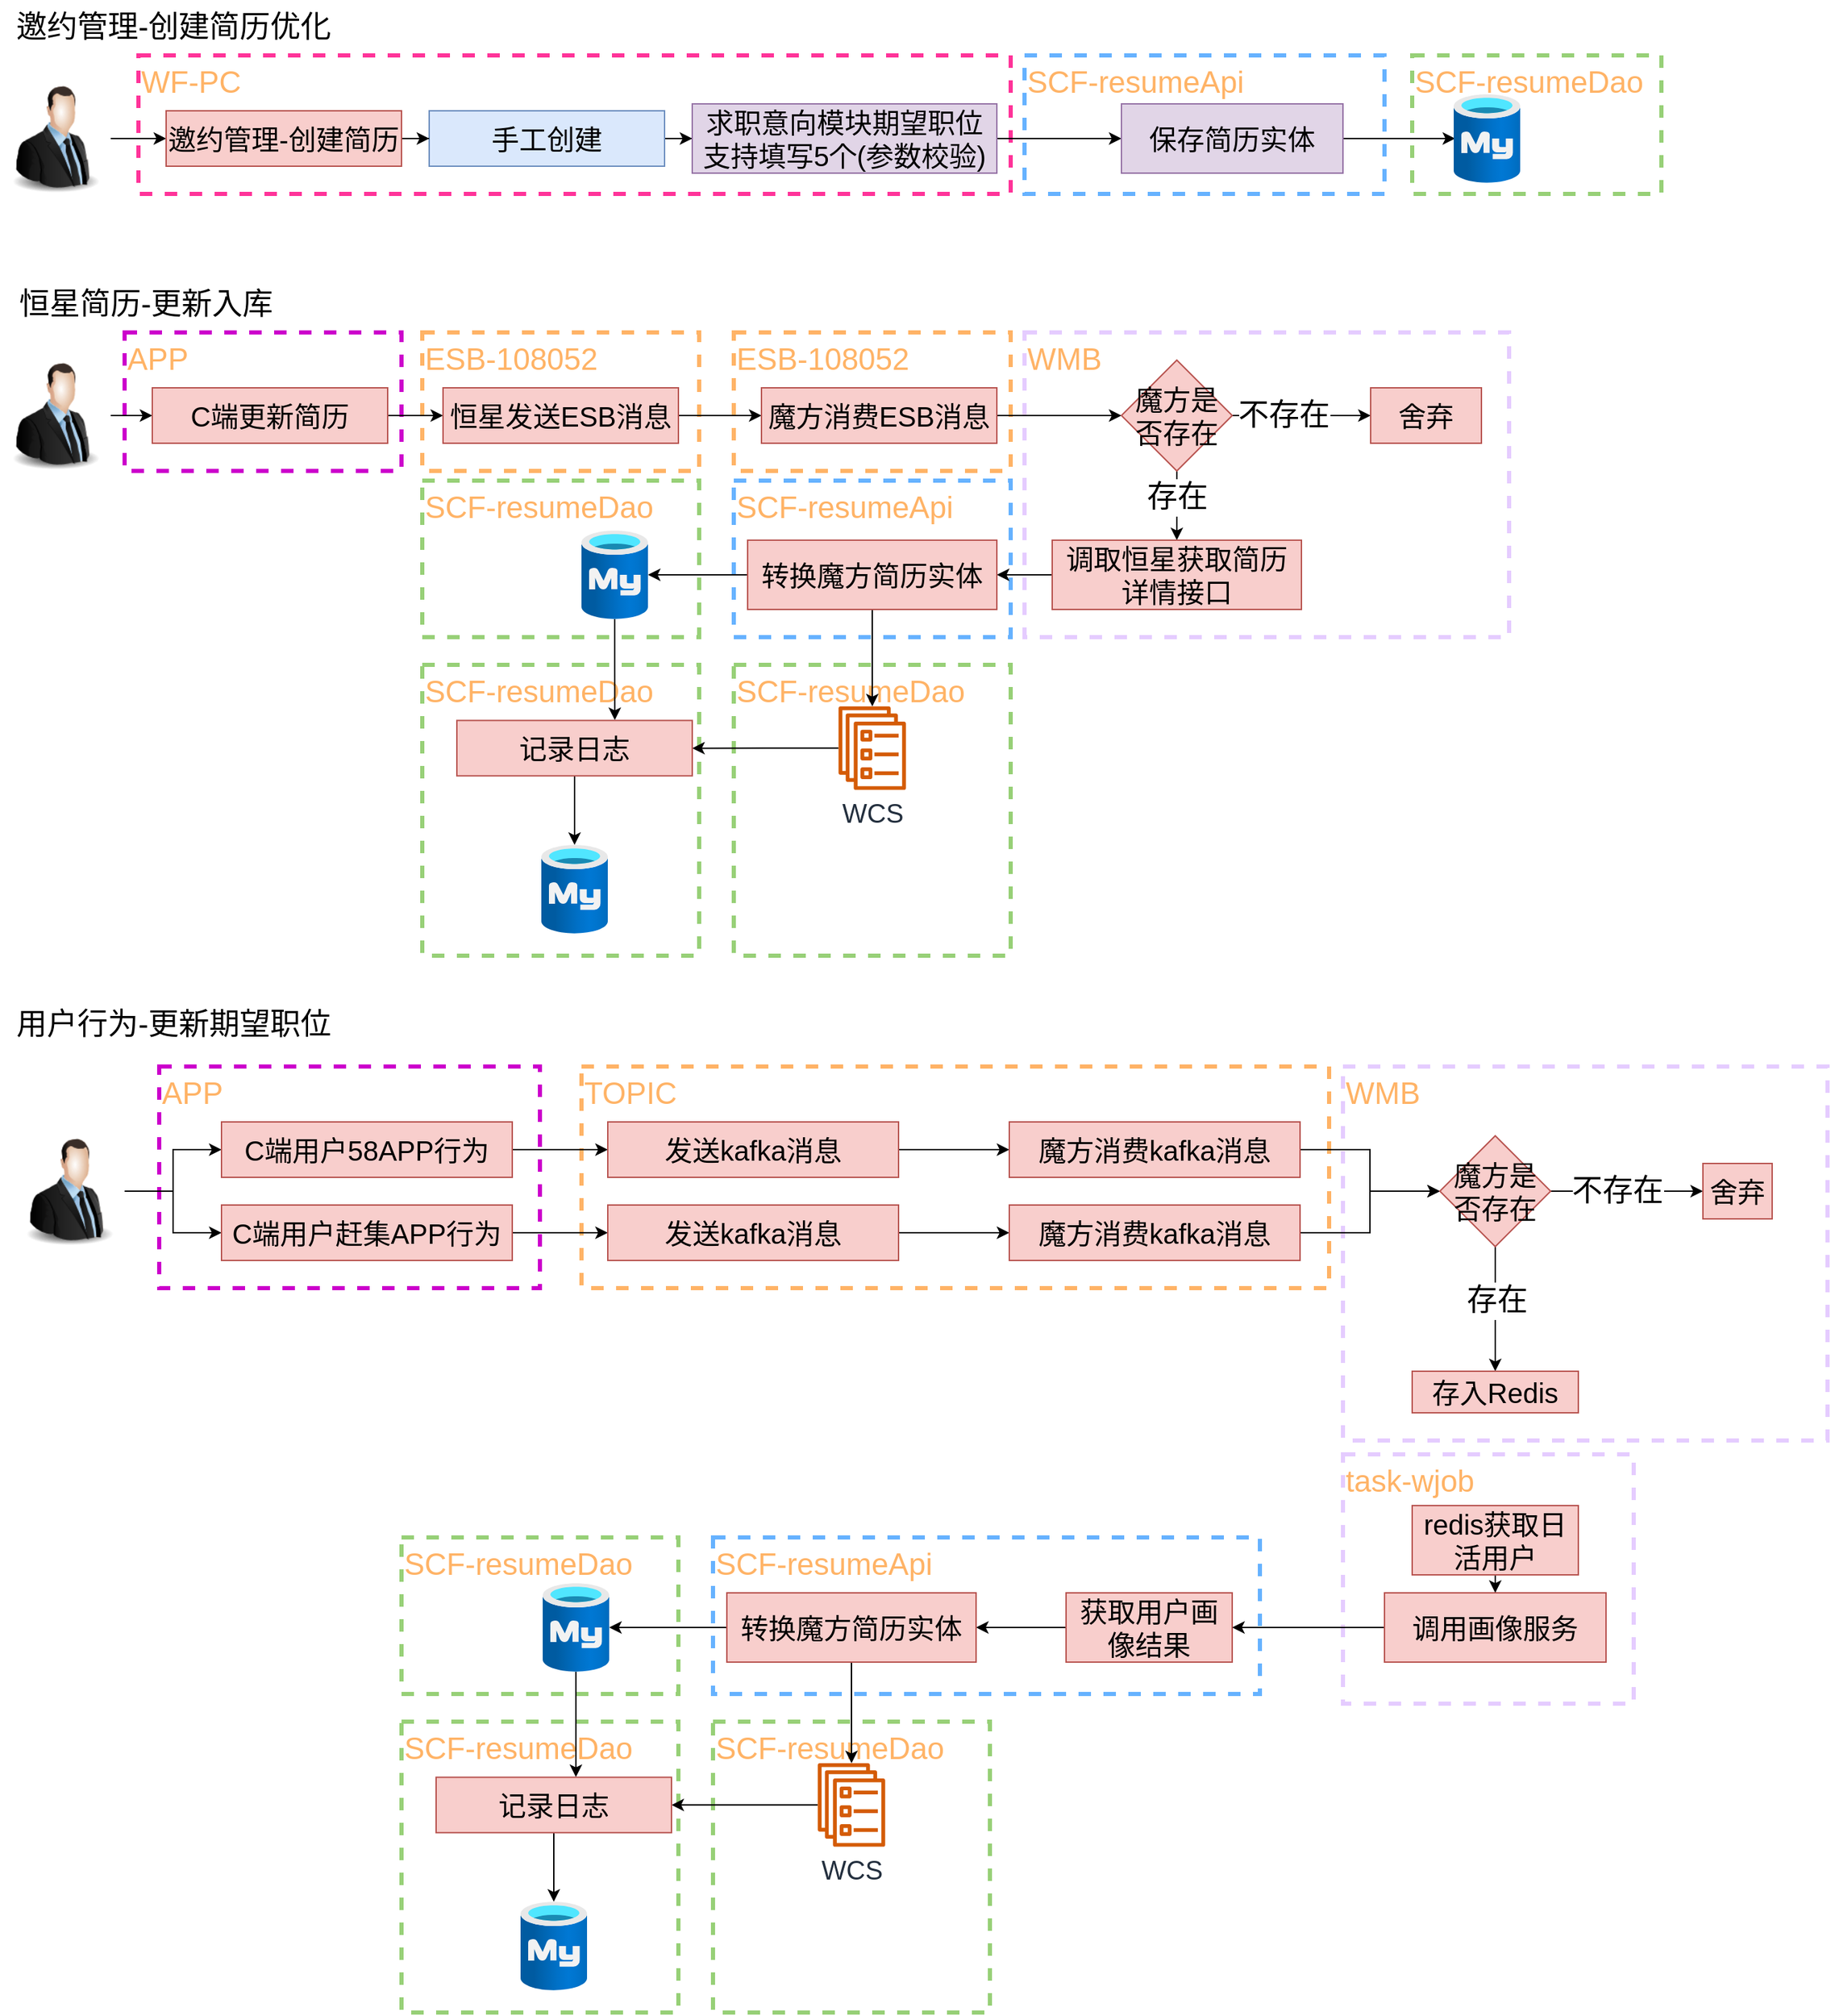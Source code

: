 <mxfile version="20.5.3" type="github">
  <diagram id="9VdMS6EmZsyXKviYvaVq" name="第 1 页">
    <mxGraphModel dx="2249" dy="1490" grid="1" gridSize="10" guides="1" tooltips="1" connect="1" arrows="1" fold="1" page="0" pageScale="1" pageWidth="827" pageHeight="1169" math="0" shadow="0">
      <root>
        <mxCell id="0" />
        <mxCell id="1" parent="0" />
        <mxCell id="s2QFNlOFIXtIQs9YiOlL-131" value="TOPIC" style="rounded=0;whiteSpace=wrap;html=1;dashed=1;strokeColor=#FFB366;align=left;verticalAlign=top;fontSize=22;fontColor=#FFB366;strokeWidth=3;" vertex="1" parent="1">
          <mxGeometry x="-300" y="90" width="540" height="160" as="geometry" />
        </mxCell>
        <mxCell id="s2QFNlOFIXtIQs9YiOlL-130" value="APP" style="rounded=0;whiteSpace=wrap;html=1;dashed=1;strokeColor=#CC00CC;align=left;verticalAlign=top;fontSize=22;fontColor=#FFB366;strokeWidth=3;" vertex="1" parent="1">
          <mxGeometry x="-605" y="90" width="275" height="160" as="geometry" />
        </mxCell>
        <mxCell id="s2QFNlOFIXtIQs9YiOlL-129" value="WMB" style="rounded=0;whiteSpace=wrap;html=1;dashed=1;strokeColor=#E5CCFF;align=left;verticalAlign=top;fontSize=22;fontColor=#FFB366;strokeWidth=3;" vertex="1" parent="1">
          <mxGeometry x="250" y="90" width="350" height="270" as="geometry" />
        </mxCell>
        <mxCell id="s2QFNlOFIXtIQs9YiOlL-128" value="SCF-resumeApi" style="rounded=0;whiteSpace=wrap;html=1;dashed=1;strokeColor=#66B2FF;align=left;verticalAlign=top;fontSize=22;fontColor=#FFB366;strokeWidth=3;" vertex="1" parent="1">
          <mxGeometry x="-205" y="430" width="395" height="113" as="geometry" />
        </mxCell>
        <mxCell id="s2QFNlOFIXtIQs9YiOlL-74" value="SCF-resumeDao" style="rounded=0;whiteSpace=wrap;html=1;dashed=1;strokeColor=#97D077;align=left;verticalAlign=top;fontSize=22;fontColor=#FFB366;strokeWidth=3;" vertex="1" parent="1">
          <mxGeometry x="-415" y="-200" width="200" height="210" as="geometry" />
        </mxCell>
        <mxCell id="s2QFNlOFIXtIQs9YiOlL-65" value="SCF-resumeDao" style="rounded=0;whiteSpace=wrap;html=1;dashed=1;strokeColor=#97D077;align=left;verticalAlign=top;fontSize=22;fontColor=#FFB366;strokeWidth=3;" vertex="1" parent="1">
          <mxGeometry x="-190" y="-200" width="200" height="210" as="geometry" />
        </mxCell>
        <mxCell id="s2QFNlOFIXtIQs9YiOlL-64" value="SCF-resumeDao" style="rounded=0;whiteSpace=wrap;html=1;dashed=1;strokeColor=#97D077;align=left;verticalAlign=top;fontSize=22;fontColor=#FFB366;strokeWidth=3;" vertex="1" parent="1">
          <mxGeometry x="-415" y="-333" width="200" height="113" as="geometry" />
        </mxCell>
        <mxCell id="s2QFNlOFIXtIQs9YiOlL-63" value="SCF-resumeApi" style="rounded=0;whiteSpace=wrap;html=1;dashed=1;strokeColor=#66B2FF;align=left;verticalAlign=top;fontSize=22;fontColor=#FFB366;strokeWidth=3;" vertex="1" parent="1">
          <mxGeometry x="-190" y="-333" width="200" height="113" as="geometry" />
        </mxCell>
        <mxCell id="s2QFNlOFIXtIQs9YiOlL-56" value="WMB" style="rounded=0;whiteSpace=wrap;html=1;dashed=1;strokeColor=#E5CCFF;align=left;verticalAlign=top;fontSize=22;fontColor=#FFB366;strokeWidth=3;" vertex="1" parent="1">
          <mxGeometry x="20" y="-440" width="350" height="220" as="geometry" />
        </mxCell>
        <mxCell id="s2QFNlOFIXtIQs9YiOlL-43" value="ESB-108052" style="rounded=0;whiteSpace=wrap;html=1;dashed=1;strokeColor=#FFB366;align=left;verticalAlign=top;fontSize=22;fontColor=#FFB366;strokeWidth=3;" vertex="1" parent="1">
          <mxGeometry x="-190" y="-440" width="200" height="100" as="geometry" />
        </mxCell>
        <mxCell id="s2QFNlOFIXtIQs9YiOlL-40" value="ESB-108052" style="rounded=0;whiteSpace=wrap;html=1;dashed=1;strokeColor=#FFB366;align=left;verticalAlign=top;fontSize=22;fontColor=#FFB366;strokeWidth=3;" vertex="1" parent="1">
          <mxGeometry x="-415" y="-440" width="200" height="100" as="geometry" />
        </mxCell>
        <mxCell id="s2QFNlOFIXtIQs9YiOlL-39" value="APP" style="rounded=0;whiteSpace=wrap;html=1;dashed=1;strokeColor=#CC00CC;align=left;verticalAlign=top;fontSize=22;fontColor=#FFB366;strokeWidth=3;" vertex="1" parent="1">
          <mxGeometry x="-630" y="-440" width="200" height="100" as="geometry" />
        </mxCell>
        <mxCell id="s2QFNlOFIXtIQs9YiOlL-30" value="SCF-resumeDao" style="rounded=0;whiteSpace=wrap;html=1;dashed=1;strokeColor=#97D077;align=left;verticalAlign=top;fontSize=22;fontColor=#FFB366;strokeWidth=3;" vertex="1" parent="1">
          <mxGeometry x="300" y="-640" width="180" height="100" as="geometry" />
        </mxCell>
        <mxCell id="s2QFNlOFIXtIQs9YiOlL-29" value="SCF-resumeApi" style="rounded=0;whiteSpace=wrap;html=1;dashed=1;strokeColor=#66B2FF;align=left;verticalAlign=top;fontSize=22;fontColor=#FFB366;strokeWidth=3;" vertex="1" parent="1">
          <mxGeometry x="20" y="-640" width="260" height="100" as="geometry" />
        </mxCell>
        <mxCell id="s2QFNlOFIXtIQs9YiOlL-21" value="WF-PC" style="rounded=0;whiteSpace=wrap;html=1;dashed=1;strokeColor=#FF3399;align=left;verticalAlign=top;fontSize=22;fontColor=#FFB366;strokeWidth=3;" vertex="1" parent="1">
          <mxGeometry x="-620" y="-640" width="630" height="100" as="geometry" />
        </mxCell>
        <mxCell id="s2QFNlOFIXtIQs9YiOlL-4" style="edgeStyle=orthogonalEdgeStyle;rounded=0;orthogonalLoop=1;jettySize=auto;html=1;fontSize=20;" edge="1" parent="1" source="s2QFNlOFIXtIQs9YiOlL-5" target="s2QFNlOFIXtIQs9YiOlL-9">
          <mxGeometry relative="1" as="geometry" />
        </mxCell>
        <mxCell id="s2QFNlOFIXtIQs9YiOlL-5" value="手工创建" style="rounded=0;whiteSpace=wrap;html=1;fontSize=20;fillColor=#dae8fc;strokeColor=#6c8ebf;" vertex="1" parent="1">
          <mxGeometry x="-410" y="-600" width="170" height="40" as="geometry" />
        </mxCell>
        <mxCell id="s2QFNlOFIXtIQs9YiOlL-24" value="" style="edgeStyle=orthogonalEdgeStyle;rounded=0;orthogonalLoop=1;jettySize=auto;html=1;fontSize=22;fontColor=#FFB366;" edge="1" parent="1" source="s2QFNlOFIXtIQs9YiOlL-9" target="s2QFNlOFIXtIQs9YiOlL-23">
          <mxGeometry relative="1" as="geometry" />
        </mxCell>
        <mxCell id="s2QFNlOFIXtIQs9YiOlL-9" value="求职意向模块期望职位支持填写5个(参数校验)" style="rounded=0;whiteSpace=wrap;html=1;fontSize=20;fillColor=#e1d5e7;strokeColor=#9673a6;" vertex="1" parent="1">
          <mxGeometry x="-220" y="-605" width="220" height="50" as="geometry" />
        </mxCell>
        <mxCell id="s2QFNlOFIXtIQs9YiOlL-10" style="edgeStyle=orthogonalEdgeStyle;rounded=0;orthogonalLoop=1;jettySize=auto;html=1;entryX=0;entryY=0.5;entryDx=0;entryDy=0;fontSize=20;" edge="1" parent="1" source="s2QFNlOFIXtIQs9YiOlL-12" target="s2QFNlOFIXtIQs9YiOlL-14">
          <mxGeometry relative="1" as="geometry" />
        </mxCell>
        <mxCell id="s2QFNlOFIXtIQs9YiOlL-12" value="" style="image;html=1;image=img/lib/clip_art/people/Suit_Man_128x128.png;fontSize=20;" vertex="1" parent="1">
          <mxGeometry x="-720" y="-620" width="80" height="80" as="geometry" />
        </mxCell>
        <mxCell id="s2QFNlOFIXtIQs9YiOlL-13" style="edgeStyle=orthogonalEdgeStyle;rounded=0;orthogonalLoop=1;jettySize=auto;html=1;entryX=0;entryY=0.5;entryDx=0;entryDy=0;fontSize=20;" edge="1" parent="1" source="s2QFNlOFIXtIQs9YiOlL-14" target="s2QFNlOFIXtIQs9YiOlL-5">
          <mxGeometry relative="1" as="geometry" />
        </mxCell>
        <mxCell id="s2QFNlOFIXtIQs9YiOlL-14" value="邀约管理-创建简历" style="rounded=0;whiteSpace=wrap;html=1;fontSize=20;fillColor=#f8cecc;strokeColor=#b85450;" vertex="1" parent="1">
          <mxGeometry x="-600" y="-600" width="170" height="40" as="geometry" />
        </mxCell>
        <mxCell id="s2QFNlOFIXtIQs9YiOlL-28" style="edgeStyle=orthogonalEdgeStyle;rounded=0;orthogonalLoop=1;jettySize=auto;html=1;entryX=0.021;entryY=0.5;entryDx=0;entryDy=0;entryPerimeter=0;fontSize=22;fontColor=#FFB366;" edge="1" parent="1" source="s2QFNlOFIXtIQs9YiOlL-23" target="s2QFNlOFIXtIQs9YiOlL-27">
          <mxGeometry relative="1" as="geometry" />
        </mxCell>
        <mxCell id="s2QFNlOFIXtIQs9YiOlL-23" value="保存简历实体" style="rounded=0;whiteSpace=wrap;html=1;fontSize=20;fillColor=#e1d5e7;strokeColor=#9673a6;" vertex="1" parent="1">
          <mxGeometry x="90" y="-605" width="160" height="50" as="geometry" />
        </mxCell>
        <mxCell id="s2QFNlOFIXtIQs9YiOlL-27" value="" style="aspect=fixed;html=1;points=[];align=center;image;fontSize=12;image=img/lib/azure2/databases/Azure_Database_MySQL_Server.svg;dashed=1;strokeColor=#FFB366;fontColor=#FFB366;" vertex="1" parent="1">
          <mxGeometry x="330" y="-612" width="48" height="64" as="geometry" />
        </mxCell>
        <mxCell id="s2QFNlOFIXtIQs9YiOlL-31" value="&lt;font color=&quot;#000000&quot;&gt;邀约管理-创建简历优化&lt;/font&gt;" style="text;html=1;align=center;verticalAlign=middle;resizable=0;points=[];autosize=1;strokeColor=none;fillColor=none;fontSize=22;fontColor=#FFB366;" vertex="1" parent="1">
          <mxGeometry x="-720" y="-680" width="250" height="40" as="geometry" />
        </mxCell>
        <mxCell id="s2QFNlOFIXtIQs9YiOlL-32" value="&lt;font color=&quot;#000000&quot;&gt;恒星简历-更新入库&lt;/font&gt;" style="text;html=1;align=center;verticalAlign=middle;resizable=0;points=[];autosize=1;strokeColor=none;fillColor=none;fontSize=22;fontColor=#FFB366;" vertex="1" parent="1">
          <mxGeometry x="-720" y="-480" width="210" height="40" as="geometry" />
        </mxCell>
        <mxCell id="s2QFNlOFIXtIQs9YiOlL-35" style="edgeStyle=orthogonalEdgeStyle;rounded=0;orthogonalLoop=1;jettySize=auto;html=1;entryX=0;entryY=0.5;entryDx=0;entryDy=0;fontSize=22;fontColor=#000000;" edge="1" parent="1" source="s2QFNlOFIXtIQs9YiOlL-33" target="s2QFNlOFIXtIQs9YiOlL-34">
          <mxGeometry relative="1" as="geometry" />
        </mxCell>
        <mxCell id="s2QFNlOFIXtIQs9YiOlL-33" value="" style="image;html=1;image=img/lib/clip_art/people/Suit_Man_128x128.png;fontSize=20;" vertex="1" parent="1">
          <mxGeometry x="-720" y="-420" width="80" height="80" as="geometry" />
        </mxCell>
        <mxCell id="s2QFNlOFIXtIQs9YiOlL-38" value="" style="edgeStyle=orthogonalEdgeStyle;rounded=0;orthogonalLoop=1;jettySize=auto;html=1;fontSize=22;fontColor=#000000;" edge="1" parent="1" source="s2QFNlOFIXtIQs9YiOlL-34" target="s2QFNlOFIXtIQs9YiOlL-37">
          <mxGeometry relative="1" as="geometry" />
        </mxCell>
        <mxCell id="s2QFNlOFIXtIQs9YiOlL-34" value="C端更新简历" style="rounded=0;whiteSpace=wrap;html=1;fontSize=20;fillColor=#f8cecc;strokeColor=#b85450;" vertex="1" parent="1">
          <mxGeometry x="-610" y="-400" width="170" height="40" as="geometry" />
        </mxCell>
        <mxCell id="s2QFNlOFIXtIQs9YiOlL-42" value="" style="edgeStyle=orthogonalEdgeStyle;rounded=0;orthogonalLoop=1;jettySize=auto;html=1;fontSize=22;fontColor=#000000;" edge="1" parent="1" source="s2QFNlOFIXtIQs9YiOlL-37" target="s2QFNlOFIXtIQs9YiOlL-41">
          <mxGeometry relative="1" as="geometry" />
        </mxCell>
        <mxCell id="s2QFNlOFIXtIQs9YiOlL-37" value="恒星发送ESB消息" style="rounded=0;whiteSpace=wrap;html=1;fontSize=20;fillColor=#f8cecc;strokeColor=#b85450;" vertex="1" parent="1">
          <mxGeometry x="-400" y="-400" width="170" height="40" as="geometry" />
        </mxCell>
        <mxCell id="s2QFNlOFIXtIQs9YiOlL-49" value="" style="edgeStyle=orthogonalEdgeStyle;rounded=0;orthogonalLoop=1;jettySize=auto;html=1;fontSize=22;fontColor=#000000;" edge="1" parent="1" source="s2QFNlOFIXtIQs9YiOlL-41" target="s2QFNlOFIXtIQs9YiOlL-48">
          <mxGeometry relative="1" as="geometry" />
        </mxCell>
        <mxCell id="s2QFNlOFIXtIQs9YiOlL-41" value="魔方消费ESB消息" style="rounded=0;whiteSpace=wrap;html=1;fontSize=20;fillColor=#f8cecc;strokeColor=#b85450;" vertex="1" parent="1">
          <mxGeometry x="-170" y="-400" width="170" height="40" as="geometry" />
        </mxCell>
        <mxCell id="s2QFNlOFIXtIQs9YiOlL-51" value="" style="edgeStyle=orthogonalEdgeStyle;rounded=0;orthogonalLoop=1;jettySize=auto;html=1;fontSize=22;fontColor=#000000;" edge="1" parent="1" source="s2QFNlOFIXtIQs9YiOlL-48" target="s2QFNlOFIXtIQs9YiOlL-50">
          <mxGeometry relative="1" as="geometry" />
        </mxCell>
        <mxCell id="s2QFNlOFIXtIQs9YiOlL-52" value="存在" style="edgeLabel;html=1;align=center;verticalAlign=middle;resizable=0;points=[];fontSize=22;fontColor=#000000;" vertex="1" connectable="0" parent="s2QFNlOFIXtIQs9YiOlL-51">
          <mxGeometry x="-0.267" relative="1" as="geometry">
            <mxPoint as="offset" />
          </mxGeometry>
        </mxCell>
        <mxCell id="s2QFNlOFIXtIQs9YiOlL-54" value="" style="edgeStyle=orthogonalEdgeStyle;rounded=0;orthogonalLoop=1;jettySize=auto;html=1;fontSize=22;fontColor=#000000;" edge="1" parent="1" source="s2QFNlOFIXtIQs9YiOlL-48" target="s2QFNlOFIXtIQs9YiOlL-53">
          <mxGeometry relative="1" as="geometry" />
        </mxCell>
        <mxCell id="s2QFNlOFIXtIQs9YiOlL-55" value="不存在" style="edgeLabel;html=1;align=center;verticalAlign=middle;resizable=0;points=[];fontSize=22;fontColor=#000000;" vertex="1" connectable="0" parent="s2QFNlOFIXtIQs9YiOlL-54">
          <mxGeometry x="-0.267" relative="1" as="geometry">
            <mxPoint as="offset" />
          </mxGeometry>
        </mxCell>
        <mxCell id="s2QFNlOFIXtIQs9YiOlL-48" value="魔方是否存在" style="rhombus;whiteSpace=wrap;html=1;fontSize=20;fillColor=#f8cecc;strokeColor=#b85450;rounded=0;" vertex="1" parent="1">
          <mxGeometry x="90" y="-420" width="80" height="80" as="geometry" />
        </mxCell>
        <mxCell id="s2QFNlOFIXtIQs9YiOlL-58" value="" style="edgeStyle=orthogonalEdgeStyle;rounded=0;orthogonalLoop=1;jettySize=auto;html=1;fontSize=22;fontColor=#000000;" edge="1" parent="1" source="s2QFNlOFIXtIQs9YiOlL-50" target="s2QFNlOFIXtIQs9YiOlL-57">
          <mxGeometry relative="1" as="geometry" />
        </mxCell>
        <mxCell id="s2QFNlOFIXtIQs9YiOlL-50" value="调取恒星获取简历详情接口" style="whiteSpace=wrap;html=1;fontSize=20;fillColor=#f8cecc;strokeColor=#b85450;rounded=0;" vertex="1" parent="1">
          <mxGeometry x="40" y="-290" width="180" height="50" as="geometry" />
        </mxCell>
        <mxCell id="s2QFNlOFIXtIQs9YiOlL-53" value="舍弃" style="whiteSpace=wrap;html=1;fontSize=20;fillColor=#f8cecc;strokeColor=#b85450;rounded=0;" vertex="1" parent="1">
          <mxGeometry x="270" y="-400" width="80" height="40" as="geometry" />
        </mxCell>
        <mxCell id="s2QFNlOFIXtIQs9YiOlL-60" style="edgeStyle=orthogonalEdgeStyle;rounded=0;orthogonalLoop=1;jettySize=auto;html=1;fontSize=22;fontColor=#000000;" edge="1" parent="1" source="s2QFNlOFIXtIQs9YiOlL-57" target="s2QFNlOFIXtIQs9YiOlL-59">
          <mxGeometry relative="1" as="geometry" />
        </mxCell>
        <mxCell id="s2QFNlOFIXtIQs9YiOlL-62" style="edgeStyle=orthogonalEdgeStyle;rounded=0;orthogonalLoop=1;jettySize=auto;html=1;fontSize=22;fontColor=#000000;" edge="1" parent="1" source="s2QFNlOFIXtIQs9YiOlL-57" target="s2QFNlOFIXtIQs9YiOlL-61">
          <mxGeometry relative="1" as="geometry" />
        </mxCell>
        <mxCell id="s2QFNlOFIXtIQs9YiOlL-57" value="转换魔方简历实体" style="whiteSpace=wrap;html=1;fontSize=20;fillColor=#f8cecc;strokeColor=#b85450;rounded=0;" vertex="1" parent="1">
          <mxGeometry x="-180" y="-290" width="180" height="50" as="geometry" />
        </mxCell>
        <mxCell id="s2QFNlOFIXtIQs9YiOlL-72" style="edgeStyle=orthogonalEdgeStyle;rounded=0;orthogonalLoop=1;jettySize=auto;html=1;entryX=0.671;entryY=-0.008;entryDx=0;entryDy=0;entryPerimeter=0;fontSize=22;fontColor=#000000;" edge="1" parent="1" source="s2QFNlOFIXtIQs9YiOlL-59" target="s2QFNlOFIXtIQs9YiOlL-71">
          <mxGeometry relative="1" as="geometry" />
        </mxCell>
        <mxCell id="s2QFNlOFIXtIQs9YiOlL-59" value="" style="aspect=fixed;html=1;points=[];align=center;image;fontSize=12;image=img/lib/azure2/databases/Azure_Database_MySQL_Server.svg;dashed=1;strokeColor=#FFB366;fontColor=#000000;" vertex="1" parent="1">
          <mxGeometry x="-300" y="-297" width="48" height="64" as="geometry" />
        </mxCell>
        <mxCell id="s2QFNlOFIXtIQs9YiOlL-73" style="edgeStyle=orthogonalEdgeStyle;rounded=0;orthogonalLoop=1;jettySize=auto;html=1;fontSize=22;fontColor=#000000;" edge="1" parent="1" source="s2QFNlOFIXtIQs9YiOlL-61" target="s2QFNlOFIXtIQs9YiOlL-71">
          <mxGeometry relative="1" as="geometry" />
        </mxCell>
        <mxCell id="s2QFNlOFIXtIQs9YiOlL-61" value="&lt;span style=&quot;font-size: 19px;&quot;&gt;WCS&lt;/span&gt;" style="sketch=0;outlineConnect=0;fontColor=#232F3E;gradientColor=none;fillColor=#D45B07;strokeColor=none;dashed=0;verticalLabelPosition=bottom;verticalAlign=top;align=center;html=1;fontSize=12;fontStyle=0;aspect=fixed;pointerEvents=1;shape=mxgraph.aws4.ecs_service;" vertex="1" parent="1">
          <mxGeometry x="-114.5" y="-170.0" width="49" height="60.31" as="geometry" />
        </mxCell>
        <mxCell id="s2QFNlOFIXtIQs9YiOlL-76" style="edgeStyle=orthogonalEdgeStyle;rounded=0;orthogonalLoop=1;jettySize=auto;html=1;fontSize=22;fontColor=#000000;" edge="1" parent="1" source="s2QFNlOFIXtIQs9YiOlL-71" target="s2QFNlOFIXtIQs9YiOlL-75">
          <mxGeometry relative="1" as="geometry" />
        </mxCell>
        <mxCell id="s2QFNlOFIXtIQs9YiOlL-71" value="记录日志" style="rounded=0;whiteSpace=wrap;html=1;fontSize=20;fillColor=#f8cecc;strokeColor=#b85450;" vertex="1" parent="1">
          <mxGeometry x="-390" y="-159.84" width="170" height="40" as="geometry" />
        </mxCell>
        <mxCell id="s2QFNlOFIXtIQs9YiOlL-75" value="" style="aspect=fixed;html=1;points=[];align=center;image;fontSize=12;image=img/lib/azure2/databases/Azure_Database_MySQL_Server.svg;dashed=1;strokeColor=#FFB366;fontColor=#000000;" vertex="1" parent="1">
          <mxGeometry x="-329" y="-70" width="48" height="64" as="geometry" />
        </mxCell>
        <mxCell id="s2QFNlOFIXtIQs9YiOlL-77" value="&lt;font color=&quot;#000000&quot;&gt;用户行为-更新期望职位&lt;/font&gt;" style="text;html=1;align=center;verticalAlign=middle;resizable=0;points=[];autosize=1;strokeColor=none;fillColor=none;fontSize=22;fontColor=#FFB366;" vertex="1" parent="1">
          <mxGeometry x="-720" y="40" width="250" height="40" as="geometry" />
        </mxCell>
        <mxCell id="s2QFNlOFIXtIQs9YiOlL-80" style="edgeStyle=orthogonalEdgeStyle;rounded=0;orthogonalLoop=1;jettySize=auto;html=1;fontSize=22;fontColor=#000000;" edge="1" parent="1" source="s2QFNlOFIXtIQs9YiOlL-78" target="s2QFNlOFIXtIQs9YiOlL-79">
          <mxGeometry relative="1" as="geometry" />
        </mxCell>
        <mxCell id="s2QFNlOFIXtIQs9YiOlL-85" style="edgeStyle=orthogonalEdgeStyle;rounded=0;orthogonalLoop=1;jettySize=auto;html=1;entryX=0;entryY=0.5;entryDx=0;entryDy=0;fontSize=22;fontColor=#000000;" edge="1" parent="1" source="s2QFNlOFIXtIQs9YiOlL-78" target="s2QFNlOFIXtIQs9YiOlL-84">
          <mxGeometry relative="1" as="geometry" />
        </mxCell>
        <mxCell id="s2QFNlOFIXtIQs9YiOlL-78" value="" style="image;html=1;image=img/lib/clip_art/people/Suit_Man_128x128.png;fontSize=20;" vertex="1" parent="1">
          <mxGeometry x="-710" y="140" width="80" height="80" as="geometry" />
        </mxCell>
        <mxCell id="s2QFNlOFIXtIQs9YiOlL-87" value="" style="edgeStyle=orthogonalEdgeStyle;rounded=0;orthogonalLoop=1;jettySize=auto;html=1;fontSize=22;fontColor=#000000;" edge="1" parent="1" source="s2QFNlOFIXtIQs9YiOlL-79" target="s2QFNlOFIXtIQs9YiOlL-86">
          <mxGeometry relative="1" as="geometry" />
        </mxCell>
        <mxCell id="s2QFNlOFIXtIQs9YiOlL-79" value="C端用户58APP行为" style="rounded=0;whiteSpace=wrap;html=1;fontSize=20;fillColor=#f8cecc;strokeColor=#b85450;" vertex="1" parent="1">
          <mxGeometry x="-560" y="130" width="210" height="40" as="geometry" />
        </mxCell>
        <mxCell id="s2QFNlOFIXtIQs9YiOlL-90" style="edgeStyle=orthogonalEdgeStyle;rounded=0;orthogonalLoop=1;jettySize=auto;html=1;entryX=0;entryY=0.5;entryDx=0;entryDy=0;fontSize=22;fontColor=#000000;" edge="1" parent="1" source="s2QFNlOFIXtIQs9YiOlL-84" target="s2QFNlOFIXtIQs9YiOlL-89">
          <mxGeometry relative="1" as="geometry" />
        </mxCell>
        <mxCell id="s2QFNlOFIXtIQs9YiOlL-84" value="C端用户赶集APP行为" style="rounded=0;whiteSpace=wrap;html=1;fontSize=20;fillColor=#f8cecc;strokeColor=#b85450;" vertex="1" parent="1">
          <mxGeometry x="-560" y="190" width="210" height="40" as="geometry" />
        </mxCell>
        <mxCell id="s2QFNlOFIXtIQs9YiOlL-92" value="" style="edgeStyle=orthogonalEdgeStyle;rounded=0;orthogonalLoop=1;jettySize=auto;html=1;fontSize=22;fontColor=#000000;" edge="1" parent="1" source="s2QFNlOFIXtIQs9YiOlL-86" target="s2QFNlOFIXtIQs9YiOlL-91">
          <mxGeometry relative="1" as="geometry" />
        </mxCell>
        <mxCell id="s2QFNlOFIXtIQs9YiOlL-86" value="发送kafka消息" style="rounded=0;whiteSpace=wrap;html=1;fontSize=20;fillColor=#f8cecc;strokeColor=#b85450;" vertex="1" parent="1">
          <mxGeometry x="-281" y="130" width="210" height="40" as="geometry" />
        </mxCell>
        <mxCell id="s2QFNlOFIXtIQs9YiOlL-94" value="" style="edgeStyle=orthogonalEdgeStyle;rounded=0;orthogonalLoop=1;jettySize=auto;html=1;fontSize=22;fontColor=#000000;" edge="1" parent="1" source="s2QFNlOFIXtIQs9YiOlL-89" target="s2QFNlOFIXtIQs9YiOlL-93">
          <mxGeometry relative="1" as="geometry" />
        </mxCell>
        <mxCell id="s2QFNlOFIXtIQs9YiOlL-89" value="发送kafka消息" style="rounded=0;whiteSpace=wrap;html=1;fontSize=20;fillColor=#f8cecc;strokeColor=#b85450;" vertex="1" parent="1">
          <mxGeometry x="-281" y="190" width="210" height="40" as="geometry" />
        </mxCell>
        <mxCell id="s2QFNlOFIXtIQs9YiOlL-99" style="edgeStyle=orthogonalEdgeStyle;rounded=0;orthogonalLoop=1;jettySize=auto;html=1;entryX=0;entryY=0.5;entryDx=0;entryDy=0;fontSize=22;fontColor=#000000;" edge="1" parent="1" source="s2QFNlOFIXtIQs9YiOlL-91" target="s2QFNlOFIXtIQs9YiOlL-98">
          <mxGeometry relative="1" as="geometry" />
        </mxCell>
        <mxCell id="s2QFNlOFIXtIQs9YiOlL-91" value="魔方消费kafka消息" style="rounded=0;whiteSpace=wrap;html=1;fontSize=20;fillColor=#f8cecc;strokeColor=#b85450;" vertex="1" parent="1">
          <mxGeometry x="9" y="130" width="210" height="40" as="geometry" />
        </mxCell>
        <mxCell id="s2QFNlOFIXtIQs9YiOlL-100" style="edgeStyle=orthogonalEdgeStyle;rounded=0;orthogonalLoop=1;jettySize=auto;html=1;entryX=0;entryY=0.5;entryDx=0;entryDy=0;fontSize=22;fontColor=#000000;" edge="1" parent="1" source="s2QFNlOFIXtIQs9YiOlL-93" target="s2QFNlOFIXtIQs9YiOlL-98">
          <mxGeometry relative="1" as="geometry" />
        </mxCell>
        <mxCell id="s2QFNlOFIXtIQs9YiOlL-93" value="魔方消费kafka消息" style="rounded=0;whiteSpace=wrap;html=1;fontSize=20;fillColor=#f8cecc;strokeColor=#b85450;" vertex="1" parent="1">
          <mxGeometry x="9" y="190" width="210" height="40" as="geometry" />
        </mxCell>
        <mxCell id="s2QFNlOFIXtIQs9YiOlL-102" value="" style="edgeStyle=orthogonalEdgeStyle;rounded=0;orthogonalLoop=1;jettySize=auto;html=1;fontSize=22;fontColor=#000000;" edge="1" parent="1" source="s2QFNlOFIXtIQs9YiOlL-98" target="s2QFNlOFIXtIQs9YiOlL-101">
          <mxGeometry relative="1" as="geometry" />
        </mxCell>
        <mxCell id="s2QFNlOFIXtIQs9YiOlL-103" value="不存在" style="edgeLabel;html=1;align=center;verticalAlign=middle;resizable=0;points=[];fontSize=22;fontColor=#000000;" vertex="1" connectable="0" parent="s2QFNlOFIXtIQs9YiOlL-102">
          <mxGeometry x="-0.133" relative="1" as="geometry">
            <mxPoint as="offset" />
          </mxGeometry>
        </mxCell>
        <mxCell id="s2QFNlOFIXtIQs9YiOlL-105" value="" style="edgeStyle=orthogonalEdgeStyle;rounded=0;orthogonalLoop=1;jettySize=auto;html=1;fontSize=22;fontColor=#000000;" edge="1" parent="1" source="s2QFNlOFIXtIQs9YiOlL-98" target="s2QFNlOFIXtIQs9YiOlL-104">
          <mxGeometry relative="1" as="geometry" />
        </mxCell>
        <mxCell id="s2QFNlOFIXtIQs9YiOlL-106" value="存在" style="edgeLabel;html=1;align=center;verticalAlign=middle;resizable=0;points=[];fontSize=22;fontColor=#000000;" vertex="1" connectable="0" parent="s2QFNlOFIXtIQs9YiOlL-105">
          <mxGeometry x="-0.133" y="1" relative="1" as="geometry">
            <mxPoint as="offset" />
          </mxGeometry>
        </mxCell>
        <mxCell id="s2QFNlOFIXtIQs9YiOlL-98" value="魔方是否存在" style="rhombus;whiteSpace=wrap;html=1;fontSize=20;fillColor=#f8cecc;strokeColor=#b85450;rounded=0;strokeWidth=1;fontColor=#000000;" vertex="1" parent="1">
          <mxGeometry x="320" y="140" width="80" height="80" as="geometry" />
        </mxCell>
        <mxCell id="s2QFNlOFIXtIQs9YiOlL-101" value="舍弃" style="whiteSpace=wrap;html=1;fontSize=20;fillColor=#f8cecc;strokeColor=#b85450;fontColor=#000000;rounded=0;strokeWidth=1;" vertex="1" parent="1">
          <mxGeometry x="510" y="160" width="50" height="40" as="geometry" />
        </mxCell>
        <mxCell id="s2QFNlOFIXtIQs9YiOlL-104" value="存入Redis" style="whiteSpace=wrap;html=1;fontSize=20;fillColor=#f8cecc;strokeColor=#b85450;fontColor=#000000;rounded=0;strokeWidth=1;" vertex="1" parent="1">
          <mxGeometry x="300" y="310" width="120" height="30" as="geometry" />
        </mxCell>
        <mxCell id="s2QFNlOFIXtIQs9YiOlL-119" style="edgeStyle=orthogonalEdgeStyle;rounded=0;orthogonalLoop=1;jettySize=auto;html=1;entryX=1;entryY=0.5;entryDx=0;entryDy=0;fontSize=22;fontColor=#000000;" edge="1" parent="1" source="s2QFNlOFIXtIQs9YiOlL-107" target="s2QFNlOFIXtIQs9YiOlL-114">
          <mxGeometry relative="1" as="geometry" />
        </mxCell>
        <mxCell id="s2QFNlOFIXtIQs9YiOlL-107" value="获取用户画像结果" style="whiteSpace=wrap;html=1;fontSize=20;fillColor=#f8cecc;strokeColor=#b85450;fontColor=#000000;rounded=0;strokeWidth=1;" vertex="1" parent="1">
          <mxGeometry x="50" y="470" width="120" height="50" as="geometry" />
        </mxCell>
        <mxCell id="s2QFNlOFIXtIQs9YiOlL-111" value="SCF-resumeDao" style="rounded=0;whiteSpace=wrap;html=1;dashed=1;strokeColor=#97D077;align=left;verticalAlign=top;fontSize=22;fontColor=#FFB366;strokeWidth=3;" vertex="1" parent="1">
          <mxGeometry x="-430" y="563" width="200" height="210" as="geometry" />
        </mxCell>
        <mxCell id="s2QFNlOFIXtIQs9YiOlL-112" value="SCF-resumeDao" style="rounded=0;whiteSpace=wrap;html=1;dashed=1;strokeColor=#97D077;align=left;verticalAlign=top;fontSize=22;fontColor=#FFB366;strokeWidth=3;" vertex="1" parent="1">
          <mxGeometry x="-205" y="563" width="200" height="210" as="geometry" />
        </mxCell>
        <mxCell id="s2QFNlOFIXtIQs9YiOlL-113" value="SCF-resumeDao" style="rounded=0;whiteSpace=wrap;html=1;dashed=1;strokeColor=#97D077;align=left;verticalAlign=top;fontSize=22;fontColor=#FFB366;strokeWidth=3;" vertex="1" parent="1">
          <mxGeometry x="-430" y="430" width="200" height="113" as="geometry" />
        </mxCell>
        <mxCell id="s2QFNlOFIXtIQs9YiOlL-121" style="edgeStyle=orthogonalEdgeStyle;rounded=0;orthogonalLoop=1;jettySize=auto;html=1;fontSize=22;fontColor=#000000;" edge="1" parent="1" source="s2QFNlOFIXtIQs9YiOlL-114" target="s2QFNlOFIXtIQs9YiOlL-116">
          <mxGeometry relative="1" as="geometry" />
        </mxCell>
        <mxCell id="s2QFNlOFIXtIQs9YiOlL-124" style="edgeStyle=orthogonalEdgeStyle;rounded=0;orthogonalLoop=1;jettySize=auto;html=1;fontSize=22;fontColor=#000000;" edge="1" parent="1" source="s2QFNlOFIXtIQs9YiOlL-114" target="s2QFNlOFIXtIQs9YiOlL-115">
          <mxGeometry relative="1" as="geometry" />
        </mxCell>
        <mxCell id="s2QFNlOFIXtIQs9YiOlL-114" value="转换魔方简历实体" style="whiteSpace=wrap;html=1;fontSize=20;fillColor=#f8cecc;strokeColor=#b85450;rounded=0;" vertex="1" parent="1">
          <mxGeometry x="-195" y="470" width="180" height="50" as="geometry" />
        </mxCell>
        <mxCell id="s2QFNlOFIXtIQs9YiOlL-127" style="edgeStyle=orthogonalEdgeStyle;rounded=0;orthogonalLoop=1;jettySize=auto;html=1;entryX=0.594;entryY=-0.004;entryDx=0;entryDy=0;entryPerimeter=0;fontSize=22;fontColor=#000000;" edge="1" parent="1" source="s2QFNlOFIXtIQs9YiOlL-115" target="s2QFNlOFIXtIQs9YiOlL-117">
          <mxGeometry relative="1" as="geometry" />
        </mxCell>
        <mxCell id="s2QFNlOFIXtIQs9YiOlL-115" value="" style="aspect=fixed;html=1;points=[];align=center;image;fontSize=12;image=img/lib/azure2/databases/Azure_Database_MySQL_Server.svg;dashed=1;strokeColor=#FFB366;fontColor=#000000;" vertex="1" parent="1">
          <mxGeometry x="-328" y="463" width="48" height="64" as="geometry" />
        </mxCell>
        <mxCell id="s2QFNlOFIXtIQs9YiOlL-122" style="edgeStyle=orthogonalEdgeStyle;rounded=0;orthogonalLoop=1;jettySize=auto;html=1;entryX=1;entryY=0.5;entryDx=0;entryDy=0;fontSize=22;fontColor=#000000;" edge="1" parent="1" source="s2QFNlOFIXtIQs9YiOlL-116" target="s2QFNlOFIXtIQs9YiOlL-117">
          <mxGeometry relative="1" as="geometry" />
        </mxCell>
        <mxCell id="s2QFNlOFIXtIQs9YiOlL-116" value="&lt;span style=&quot;font-size: 19px;&quot;&gt;WCS&lt;/span&gt;" style="sketch=0;outlineConnect=0;fontColor=#232F3E;gradientColor=none;fillColor=#D45B07;strokeColor=none;dashed=0;verticalLabelPosition=bottom;verticalAlign=top;align=center;html=1;fontSize=12;fontStyle=0;aspect=fixed;pointerEvents=1;shape=mxgraph.aws4.ecs_service;" vertex="1" parent="1">
          <mxGeometry x="-129.5" y="593" width="49" height="60.31" as="geometry" />
        </mxCell>
        <mxCell id="s2QFNlOFIXtIQs9YiOlL-123" style="edgeStyle=orthogonalEdgeStyle;rounded=0;orthogonalLoop=1;jettySize=auto;html=1;fontSize=22;fontColor=#000000;" edge="1" parent="1" source="s2QFNlOFIXtIQs9YiOlL-117" target="s2QFNlOFIXtIQs9YiOlL-118">
          <mxGeometry relative="1" as="geometry" />
        </mxCell>
        <mxCell id="s2QFNlOFIXtIQs9YiOlL-117" value="记录日志" style="rounded=0;whiteSpace=wrap;html=1;fontSize=20;fillColor=#f8cecc;strokeColor=#b85450;" vertex="1" parent="1">
          <mxGeometry x="-405" y="603.16" width="170" height="40" as="geometry" />
        </mxCell>
        <mxCell id="s2QFNlOFIXtIQs9YiOlL-118" value="" style="aspect=fixed;html=1;points=[];align=center;image;fontSize=12;image=img/lib/azure2/databases/Azure_Database_MySQL_Server.svg;dashed=1;strokeColor=#FFB366;fontColor=#000000;" vertex="1" parent="1">
          <mxGeometry x="-344" y="693" width="48" height="64" as="geometry" />
        </mxCell>
        <mxCell id="s2QFNlOFIXtIQs9YiOlL-132" value="task-wjob" style="rounded=0;whiteSpace=wrap;html=1;dashed=1;strokeColor=#E5CCFF;align=left;verticalAlign=top;fontSize=22;fontColor=#FFB366;strokeWidth=3;" vertex="1" parent="1">
          <mxGeometry x="250" y="370" width="210" height="180" as="geometry" />
        </mxCell>
        <mxCell id="s2QFNlOFIXtIQs9YiOlL-135" value="" style="edgeStyle=orthogonalEdgeStyle;rounded=0;orthogonalLoop=1;jettySize=auto;html=1;fontSize=22;fontColor=#000000;" edge="1" parent="1" source="s2QFNlOFIXtIQs9YiOlL-133" target="s2QFNlOFIXtIQs9YiOlL-134">
          <mxGeometry relative="1" as="geometry" />
        </mxCell>
        <mxCell id="s2QFNlOFIXtIQs9YiOlL-133" value="redis获取日活用户" style="whiteSpace=wrap;html=1;fontSize=20;fillColor=#f8cecc;strokeColor=#b85450;fontColor=#000000;rounded=0;strokeWidth=1;" vertex="1" parent="1">
          <mxGeometry x="300" y="407" width="120" height="50" as="geometry" />
        </mxCell>
        <mxCell id="s2QFNlOFIXtIQs9YiOlL-136" style="edgeStyle=orthogonalEdgeStyle;rounded=0;orthogonalLoop=1;jettySize=auto;html=1;entryX=1;entryY=0.5;entryDx=0;entryDy=0;fontSize=22;fontColor=#000000;" edge="1" parent="1" source="s2QFNlOFIXtIQs9YiOlL-134" target="s2QFNlOFIXtIQs9YiOlL-107">
          <mxGeometry relative="1" as="geometry" />
        </mxCell>
        <mxCell id="s2QFNlOFIXtIQs9YiOlL-134" value="调用画像服务" style="whiteSpace=wrap;html=1;fontSize=20;fillColor=#f8cecc;strokeColor=#b85450;fontColor=#000000;rounded=0;strokeWidth=1;" vertex="1" parent="1">
          <mxGeometry x="280" y="470" width="160" height="50" as="geometry" />
        </mxCell>
      </root>
    </mxGraphModel>
  </diagram>
</mxfile>
